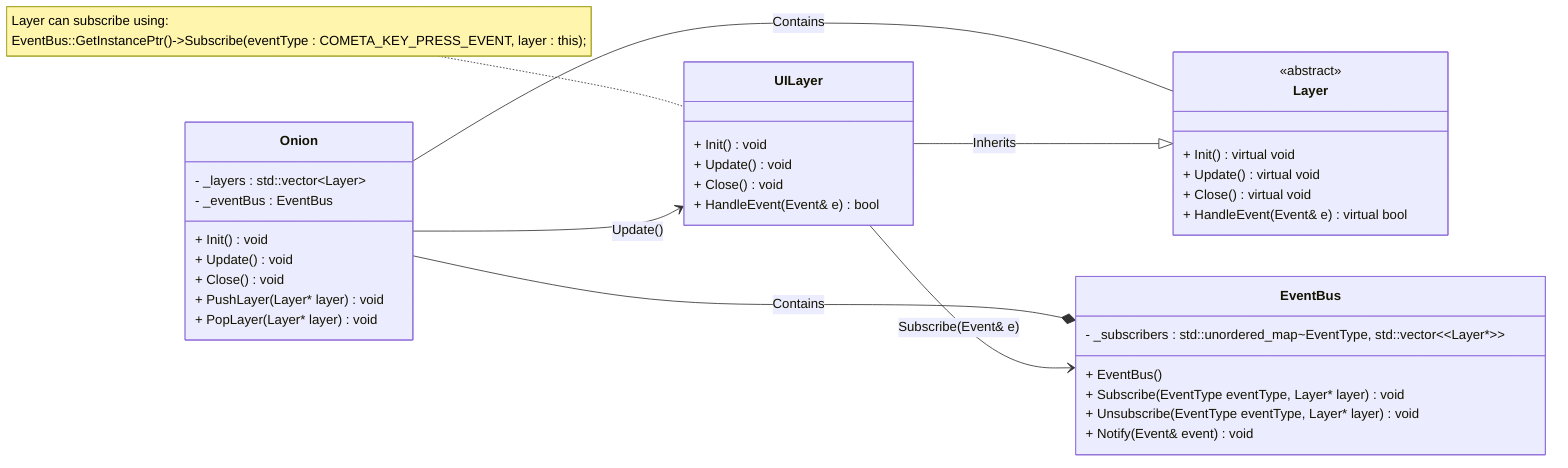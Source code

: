 classDiagram
    direction LR

    class EventBus{
        - _subscribers : std::unordered_map~EventType, std::vector~~Layer*~~

        + EventBus()
        + Subscribe(EventType eventType, Layer* layer) void
        + Unsubscribe(EventType eventType, Layer* layer) void
        + Notify(Event& event) void
    }


    class Onion{
        - _layers : std::vector~Layer~
        - _eventBus : EventBus

        + Init()    void
        + Update()  void
        + Close()   void
        + PushLayer(Layer* layer)   void
        + PopLayer(Layer* layer)    void
    }

    Onion --  Layer     : Contains
    Onion --* EventBus  : Contains
    Onion --> UILayer   : Update()

    class Layer{
        <<abstract>>
        + Init()                    virtual void
        + Update()                  virtual void
        + Close()                   virtual void
        + HandleEvent(Event& e)     virtual bool
    }

    note for UILayer "Layer can subscribe using:
                      EventBus::GetInstancePtr()->Subscribe(eventType : COMETA_KEY_PRESS_EVENT, layer : this);"

    class UILayer{
        + Init()                    void
        + Update()                  void
        + Close()                   void
        + HandleEvent(Event& e)     bool
    }

    UILayer --|> Layer : Inherits

    UILayer --> EventBus : Subscribe(Event& e)